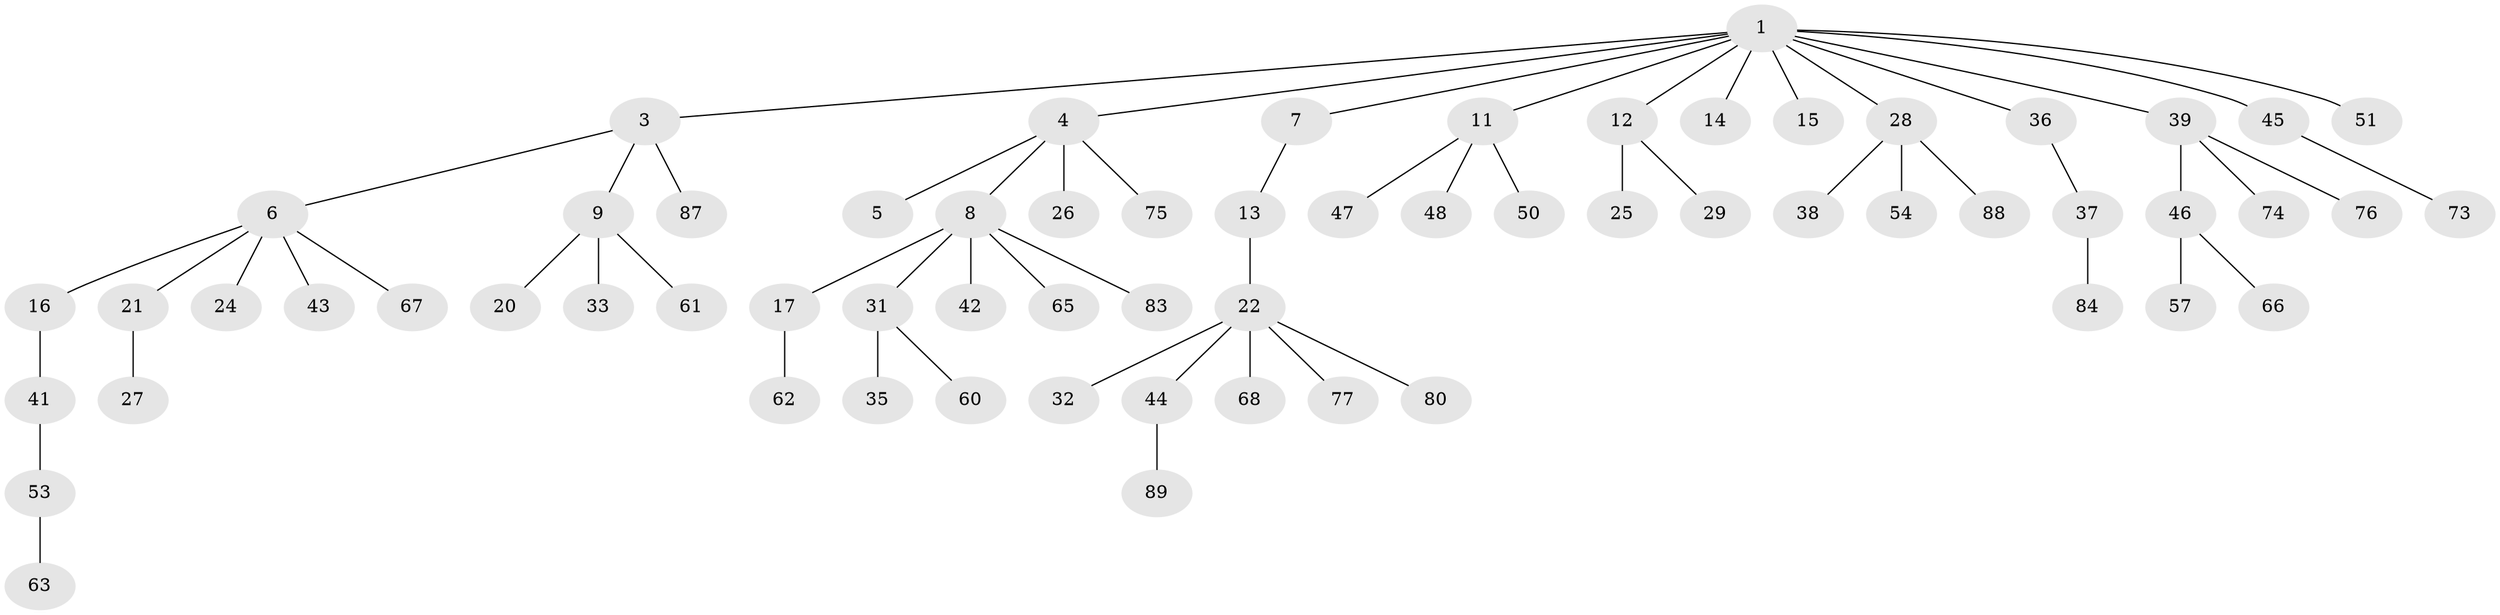 // original degree distribution, {7: 0.02197802197802198, 4: 0.06593406593406594, 6: 0.03296703296703297, 1: 0.5274725274725275, 2: 0.21978021978021978, 3: 0.13186813186813187}
// Generated by graph-tools (version 1.1) at 2025/11/02/27/25 16:11:25]
// undirected, 64 vertices, 63 edges
graph export_dot {
graph [start="1"]
  node [color=gray90,style=filled];
  1 [super="+2"];
  3;
  4 [super="+91"];
  5;
  6 [super="+18"];
  7;
  8 [super="+71"];
  9 [super="+10"];
  11 [super="+34"];
  12 [super="+19"];
  13 [super="+49"];
  14 [super="+58"];
  15 [super="+23"];
  16;
  17 [super="+85"];
  20;
  21;
  22 [super="+56"];
  24;
  25;
  26;
  27 [super="+70"];
  28 [super="+30"];
  29;
  31 [super="+79"];
  32;
  33;
  35 [super="+82"];
  36;
  37 [super="+40"];
  38 [super="+81"];
  39 [super="+59"];
  41 [super="+78"];
  42;
  43;
  44 [super="+69"];
  45 [super="+64"];
  46 [super="+55"];
  47 [super="+52"];
  48;
  50;
  51 [super="+72"];
  53;
  54;
  57;
  60 [super="+86"];
  61;
  62;
  63;
  65;
  66 [super="+90"];
  67;
  68;
  73;
  74;
  75;
  76;
  77;
  80;
  83;
  84;
  87;
  88;
  89;
  1 -- 4;
  1 -- 7;
  1 -- 14;
  1 -- 28;
  1 -- 36;
  1 -- 39;
  1 -- 3;
  1 -- 51;
  1 -- 11;
  1 -- 12;
  1 -- 45;
  1 -- 15;
  3 -- 6;
  3 -- 9;
  3 -- 87;
  4 -- 5;
  4 -- 8;
  4 -- 26;
  4 -- 75;
  6 -- 16;
  6 -- 67;
  6 -- 24;
  6 -- 43;
  6 -- 21;
  7 -- 13;
  8 -- 17;
  8 -- 31;
  8 -- 42;
  8 -- 65;
  8 -- 83;
  9 -- 20;
  9 -- 61;
  9 -- 33;
  11 -- 48;
  11 -- 50;
  11 -- 47;
  12 -- 25;
  12 -- 29;
  13 -- 22;
  16 -- 41;
  17 -- 62;
  21 -- 27;
  22 -- 32;
  22 -- 44;
  22 -- 68;
  22 -- 80;
  22 -- 77;
  28 -- 38;
  28 -- 54;
  28 -- 88;
  31 -- 35;
  31 -- 60;
  36 -- 37;
  37 -- 84;
  39 -- 46;
  39 -- 74;
  39 -- 76;
  41 -- 53;
  44 -- 89;
  45 -- 73;
  46 -- 57;
  46 -- 66;
  53 -- 63;
}

